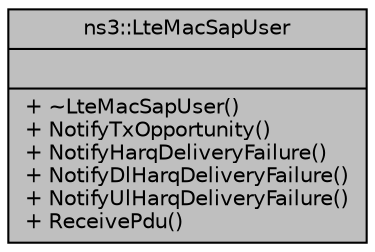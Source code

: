 digraph "ns3::LteMacSapUser"
{
  edge [fontname="Helvetica",fontsize="10",labelfontname="Helvetica",labelfontsize="10"];
  node [fontname="Helvetica",fontsize="10",shape=record];
  Node1 [label="{ns3::LteMacSapUser\n||+ ~LteMacSapUser()\l+ NotifyTxOpportunity()\l+ NotifyHarqDeliveryFailure()\l+ NotifyDlHarqDeliveryFailure()\l+ NotifyUlHarqDeliveryFailure()\l+ ReceivePdu()\l}",height=0.2,width=0.4,color="black", fillcolor="grey75", style="filled", fontcolor="black"];
}
